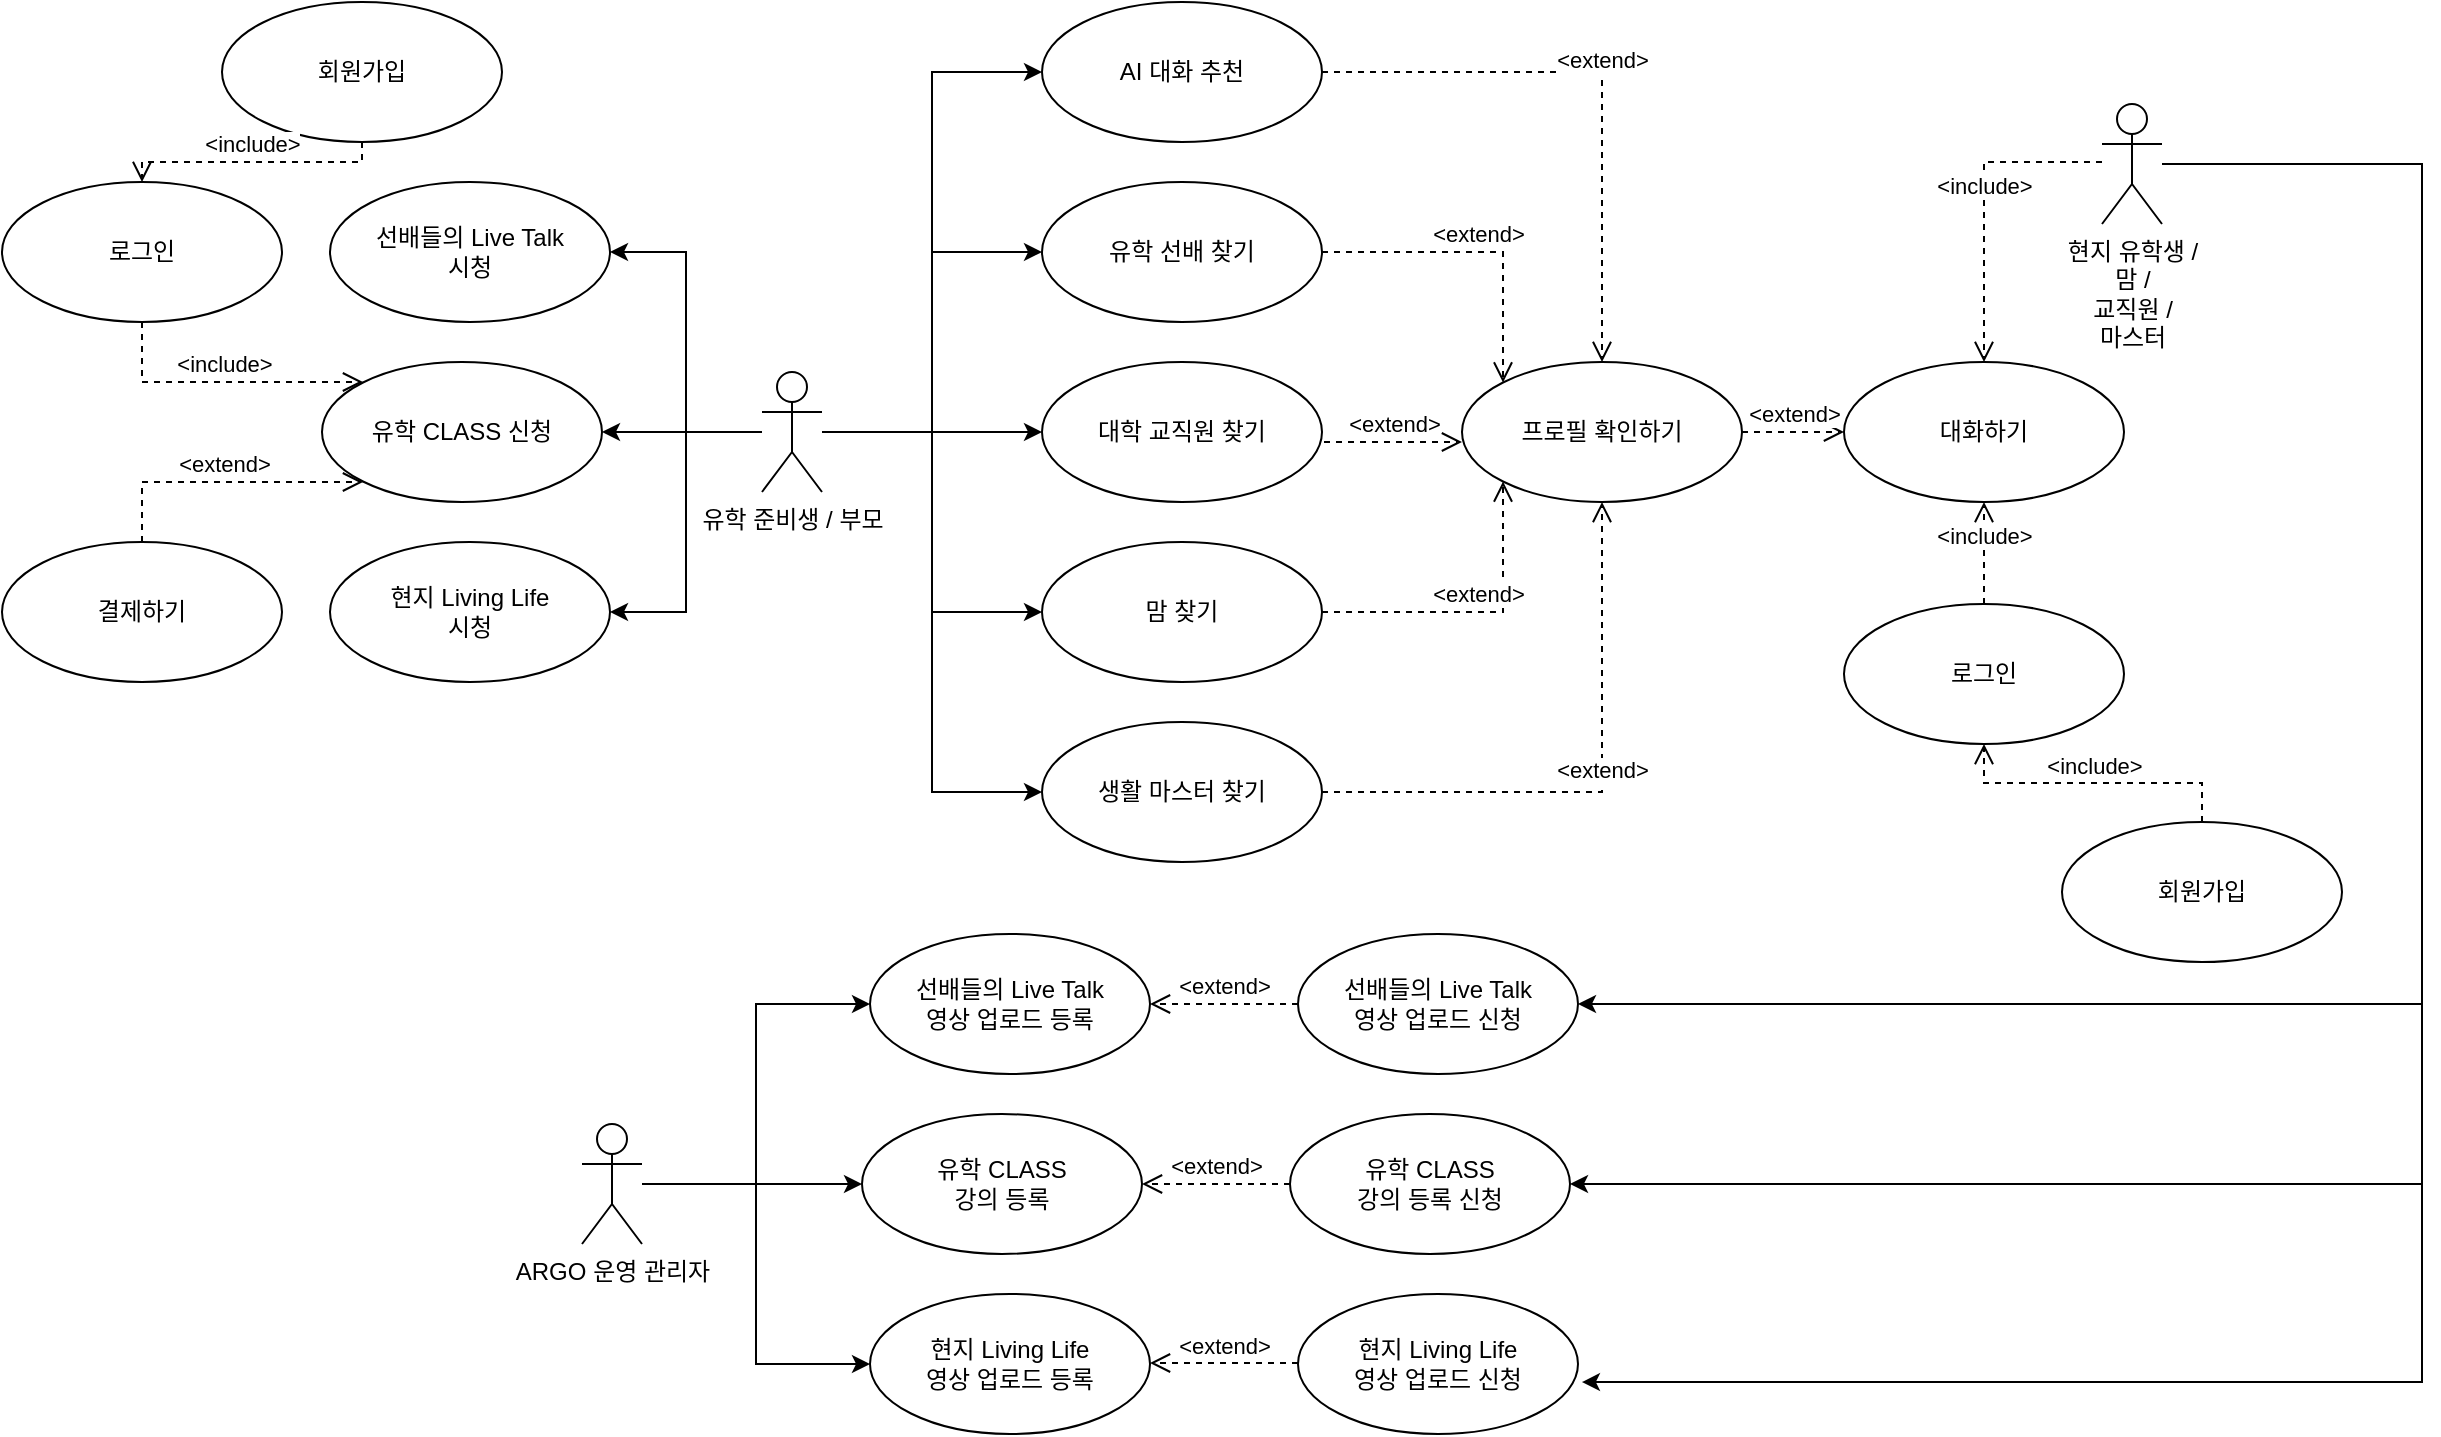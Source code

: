 <mxfile version="21.2.9" type="github">
  <diagram name="페이지-1" id="vJ2CU3Rfx78g7FYy2zwW">
    <mxGraphModel dx="1371" dy="804" grid="1" gridSize="10" guides="1" tooltips="1" connect="1" arrows="1" fold="1" page="1" pageScale="1" pageWidth="827" pageHeight="1169" math="0" shadow="0">
      <root>
        <mxCell id="0" />
        <mxCell id="1" parent="0" />
        <mxCell id="vowap7ELRqdRtD5AyxOH-68" style="edgeStyle=orthogonalEdgeStyle;rounded=0;orthogonalLoop=1;jettySize=auto;html=1;entryX=0;entryY=0.5;entryDx=0;entryDy=0;" edge="1" parent="1" source="vowap7ELRqdRtD5AyxOH-1" target="vowap7ELRqdRtD5AyxOH-3">
          <mxGeometry relative="1" as="geometry" />
        </mxCell>
        <mxCell id="vowap7ELRqdRtD5AyxOH-69" style="edgeStyle=orthogonalEdgeStyle;rounded=0;orthogonalLoop=1;jettySize=auto;html=1;entryX=0;entryY=0.5;entryDx=0;entryDy=0;" edge="1" parent="1" source="vowap7ELRqdRtD5AyxOH-1" target="vowap7ELRqdRtD5AyxOH-4">
          <mxGeometry relative="1" as="geometry" />
        </mxCell>
        <mxCell id="vowap7ELRqdRtD5AyxOH-70" style="edgeStyle=orthogonalEdgeStyle;rounded=0;orthogonalLoop=1;jettySize=auto;html=1;entryX=0;entryY=0.5;entryDx=0;entryDy=0;" edge="1" parent="1" source="vowap7ELRqdRtD5AyxOH-1" target="vowap7ELRqdRtD5AyxOH-5">
          <mxGeometry relative="1" as="geometry" />
        </mxCell>
        <mxCell id="vowap7ELRqdRtD5AyxOH-71" style="edgeStyle=orthogonalEdgeStyle;rounded=0;orthogonalLoop=1;jettySize=auto;html=1;entryX=0;entryY=0.5;entryDx=0;entryDy=0;" edge="1" parent="1" source="vowap7ELRqdRtD5AyxOH-1" target="vowap7ELRqdRtD5AyxOH-6">
          <mxGeometry relative="1" as="geometry" />
        </mxCell>
        <mxCell id="vowap7ELRqdRtD5AyxOH-72" style="edgeStyle=orthogonalEdgeStyle;rounded=0;orthogonalLoop=1;jettySize=auto;html=1;entryX=0;entryY=0.5;entryDx=0;entryDy=0;" edge="1" parent="1" source="vowap7ELRqdRtD5AyxOH-1" target="vowap7ELRqdRtD5AyxOH-7">
          <mxGeometry relative="1" as="geometry" />
        </mxCell>
        <mxCell id="vowap7ELRqdRtD5AyxOH-73" style="edgeStyle=orthogonalEdgeStyle;rounded=0;orthogonalLoop=1;jettySize=auto;html=1;entryX=1;entryY=0.5;entryDx=0;entryDy=0;" edge="1" parent="1" source="vowap7ELRqdRtD5AyxOH-1" target="vowap7ELRqdRtD5AyxOH-33">
          <mxGeometry relative="1" as="geometry" />
        </mxCell>
        <mxCell id="vowap7ELRqdRtD5AyxOH-74" style="edgeStyle=orthogonalEdgeStyle;rounded=0;orthogonalLoop=1;jettySize=auto;html=1;entryX=1;entryY=0.5;entryDx=0;entryDy=0;" edge="1" parent="1" source="vowap7ELRqdRtD5AyxOH-1" target="vowap7ELRqdRtD5AyxOH-40">
          <mxGeometry relative="1" as="geometry" />
        </mxCell>
        <mxCell id="vowap7ELRqdRtD5AyxOH-75" style="edgeStyle=orthogonalEdgeStyle;rounded=0;orthogonalLoop=1;jettySize=auto;html=1;entryX=1;entryY=0.5;entryDx=0;entryDy=0;" edge="1" parent="1" source="vowap7ELRqdRtD5AyxOH-1" target="vowap7ELRqdRtD5AyxOH-41">
          <mxGeometry relative="1" as="geometry" />
        </mxCell>
        <mxCell id="vowap7ELRqdRtD5AyxOH-1" value="유학 준비생 / 부모" style="shape=umlActor;verticalLabelPosition=bottom;verticalAlign=top;html=1;" vertex="1" parent="1">
          <mxGeometry x="630" y="245" width="30" height="60" as="geometry" />
        </mxCell>
        <mxCell id="vowap7ELRqdRtD5AyxOH-3" value="대학 교직원 찾기" style="ellipse;whiteSpace=wrap;html=1;" vertex="1" parent="1">
          <mxGeometry x="770" y="240" width="140" height="70" as="geometry" />
        </mxCell>
        <mxCell id="vowap7ELRqdRtD5AyxOH-4" value="AI 대화 추천" style="ellipse;whiteSpace=wrap;html=1;" vertex="1" parent="1">
          <mxGeometry x="770" y="60" width="140" height="70" as="geometry" />
        </mxCell>
        <mxCell id="vowap7ELRqdRtD5AyxOH-5" value="유학 선배 찾기" style="ellipse;whiteSpace=wrap;html=1;" vertex="1" parent="1">
          <mxGeometry x="770" y="150" width="140" height="70" as="geometry" />
        </mxCell>
        <mxCell id="vowap7ELRqdRtD5AyxOH-6" value="맘 찾기" style="ellipse;whiteSpace=wrap;html=1;" vertex="1" parent="1">
          <mxGeometry x="770" y="330" width="140" height="70" as="geometry" />
        </mxCell>
        <mxCell id="vowap7ELRqdRtD5AyxOH-7" value="생활 마스터 찾기" style="ellipse;whiteSpace=wrap;html=1;" vertex="1" parent="1">
          <mxGeometry x="770" y="420" width="140" height="70" as="geometry" />
        </mxCell>
        <mxCell id="vowap7ELRqdRtD5AyxOH-8" value="프로필 확인하기" style="ellipse;whiteSpace=wrap;html=1;" vertex="1" parent="1">
          <mxGeometry x="980" y="240" width="140" height="70" as="geometry" />
        </mxCell>
        <mxCell id="vowap7ELRqdRtD5AyxOH-9" value="대화하기" style="ellipse;whiteSpace=wrap;html=1;" vertex="1" parent="1">
          <mxGeometry x="1171" y="240" width="140" height="70" as="geometry" />
        </mxCell>
        <mxCell id="vowap7ELRqdRtD5AyxOH-10" value="로그인" style="ellipse;whiteSpace=wrap;html=1;" vertex="1" parent="1">
          <mxGeometry x="1171" y="361" width="140" height="70" as="geometry" />
        </mxCell>
        <mxCell id="vowap7ELRqdRtD5AyxOH-11" value="회원가입" style="ellipse;whiteSpace=wrap;html=1;" vertex="1" parent="1">
          <mxGeometry x="1280" y="470" width="140" height="70" as="geometry" />
        </mxCell>
        <mxCell id="vowap7ELRqdRtD5AyxOH-13" value="&amp;lt;extend&amp;gt;" style="html=1;verticalAlign=bottom;endArrow=open;dashed=1;endSize=8;edgeStyle=elbowEdgeStyle;elbow=vertical;curved=0;rounded=0;" edge="1" parent="1">
          <mxGeometry relative="1" as="geometry">
            <mxPoint x="911" y="280" as="sourcePoint" />
            <mxPoint x="980" y="280" as="targetPoint" />
          </mxGeometry>
        </mxCell>
        <mxCell id="vowap7ELRqdRtD5AyxOH-14" value="&amp;lt;extend&amp;gt;" style="html=1;verticalAlign=bottom;endArrow=open;dashed=1;endSize=8;edgeStyle=elbowEdgeStyle;elbow=vertical;curved=0;rounded=0;exitX=1;exitY=0.5;exitDx=0;exitDy=0;entryX=0;entryY=1;entryDx=0;entryDy=0;" edge="1" parent="1" source="vowap7ELRqdRtD5AyxOH-6" target="vowap7ELRqdRtD5AyxOH-8">
          <mxGeometry relative="1" as="geometry">
            <mxPoint x="921" y="290" as="sourcePoint" />
            <mxPoint x="990" y="300" as="targetPoint" />
            <Array as="points">
              <mxPoint x="960" y="365" />
            </Array>
          </mxGeometry>
        </mxCell>
        <mxCell id="vowap7ELRqdRtD5AyxOH-15" value="&amp;lt;extend&amp;gt;" style="html=1;verticalAlign=bottom;endArrow=open;dashed=1;endSize=8;edgeStyle=elbowEdgeStyle;elbow=vertical;curved=0;rounded=0;exitX=1;exitY=0.5;exitDx=0;exitDy=0;entryX=0.5;entryY=1;entryDx=0;entryDy=0;" edge="1" parent="1" source="vowap7ELRqdRtD5AyxOH-7" target="vowap7ELRqdRtD5AyxOH-8">
          <mxGeometry relative="1" as="geometry">
            <mxPoint x="920" y="375" as="sourcePoint" />
            <mxPoint x="1000" y="310" as="targetPoint" />
            <Array as="points">
              <mxPoint x="980" y="455" />
            </Array>
          </mxGeometry>
        </mxCell>
        <mxCell id="vowap7ELRqdRtD5AyxOH-16" value="&amp;lt;extend&amp;gt;" style="html=1;verticalAlign=bottom;endArrow=open;dashed=1;endSize=8;edgeStyle=elbowEdgeStyle;elbow=vertical;curved=0;rounded=0;exitX=1;exitY=0.5;exitDx=0;exitDy=0;entryX=0;entryY=0;entryDx=0;entryDy=0;" edge="1" parent="1" source="vowap7ELRqdRtD5AyxOH-5" target="vowap7ELRqdRtD5AyxOH-8">
          <mxGeometry relative="1" as="geometry">
            <mxPoint x="920" y="375" as="sourcePoint" />
            <mxPoint x="1011" y="310" as="targetPoint" />
            <Array as="points">
              <mxPoint x="960" y="185" />
            </Array>
          </mxGeometry>
        </mxCell>
        <mxCell id="vowap7ELRqdRtD5AyxOH-17" value="&amp;lt;extend&amp;gt;" style="html=1;verticalAlign=bottom;endArrow=open;dashed=1;endSize=8;edgeStyle=elbowEdgeStyle;elbow=vertical;curved=0;rounded=0;exitX=1;exitY=0.5;exitDx=0;exitDy=0;entryX=0.5;entryY=0;entryDx=0;entryDy=0;" edge="1" parent="1" source="vowap7ELRqdRtD5AyxOH-4" target="vowap7ELRqdRtD5AyxOH-8">
          <mxGeometry relative="1" as="geometry">
            <mxPoint x="920" y="195" as="sourcePoint" />
            <mxPoint x="1011" y="260" as="targetPoint" />
            <Array as="points">
              <mxPoint x="980" y="95" />
            </Array>
          </mxGeometry>
        </mxCell>
        <mxCell id="vowap7ELRqdRtD5AyxOH-18" value="&amp;lt;include&amp;gt;" style="html=1;verticalAlign=bottom;endArrow=open;dashed=1;endSize=8;edgeStyle=elbowEdgeStyle;elbow=vertical;curved=0;rounded=0;exitX=0.5;exitY=0;exitDx=0;exitDy=0;entryX=0.5;entryY=1;entryDx=0;entryDy=0;" edge="1" parent="1" source="vowap7ELRqdRtD5AyxOH-10" target="vowap7ELRqdRtD5AyxOH-9">
          <mxGeometry relative="1" as="geometry">
            <mxPoint x="921" y="290" as="sourcePoint" />
            <mxPoint x="990" y="290" as="targetPoint" />
          </mxGeometry>
        </mxCell>
        <mxCell id="vowap7ELRqdRtD5AyxOH-19" value="&amp;lt;include&amp;gt;" style="html=1;verticalAlign=bottom;endArrow=open;dashed=1;endSize=8;edgeStyle=elbowEdgeStyle;elbow=vertical;curved=0;rounded=0;entryX=0.5;entryY=1;entryDx=0;entryDy=0;exitX=0.5;exitY=0;exitDx=0;exitDy=0;" edge="1" parent="1" source="vowap7ELRqdRtD5AyxOH-11" target="vowap7ELRqdRtD5AyxOH-10">
          <mxGeometry relative="1" as="geometry">
            <mxPoint x="1240" y="470" as="sourcePoint" />
            <mxPoint x="1251" y="320" as="targetPoint" />
          </mxGeometry>
        </mxCell>
        <mxCell id="vowap7ELRqdRtD5AyxOH-22" value="&amp;lt;extend&amp;gt;" style="html=1;verticalAlign=bottom;endArrow=open;dashed=1;endSize=8;edgeStyle=elbowEdgeStyle;elbow=vertical;curved=0;rounded=0;exitX=1;exitY=0.5;exitDx=0;exitDy=0;entryX=0;entryY=0.5;entryDx=0;entryDy=0;" edge="1" parent="1" source="vowap7ELRqdRtD5AyxOH-8" target="vowap7ELRqdRtD5AyxOH-9">
          <mxGeometry relative="1" as="geometry">
            <mxPoint x="1130" y="274.5" as="sourcePoint" />
            <mxPoint x="1199" y="274.5" as="targetPoint" />
            <Array as="points">
              <mxPoint x="1140" y="275" />
            </Array>
          </mxGeometry>
        </mxCell>
        <mxCell id="vowap7ELRqdRtD5AyxOH-24" value="&amp;lt;include&amp;gt;" style="html=1;verticalAlign=bottom;endArrow=open;dashed=1;endSize=8;edgeStyle=elbowEdgeStyle;elbow=vertical;curved=0;rounded=0;entryX=0.5;entryY=0;entryDx=0;entryDy=0;" edge="1" parent="1" target="vowap7ELRqdRtD5AyxOH-9">
          <mxGeometry relative="1" as="geometry">
            <mxPoint x="1300" y="140" as="sourcePoint" />
            <mxPoint x="1370" y="370" as="targetPoint" />
            <Array as="points">
              <mxPoint x="1270" y="140" />
              <mxPoint x="1400" y="280" />
            </Array>
          </mxGeometry>
        </mxCell>
        <mxCell id="vowap7ELRqdRtD5AyxOH-64" style="edgeStyle=orthogonalEdgeStyle;rounded=0;orthogonalLoop=1;jettySize=auto;html=1;entryX=1;entryY=0.5;entryDx=0;entryDy=0;" edge="1" parent="1" source="vowap7ELRqdRtD5AyxOH-25" target="vowap7ELRqdRtD5AyxOH-45">
          <mxGeometry relative="1" as="geometry">
            <Array as="points">
              <mxPoint x="1460" y="141" />
              <mxPoint x="1460" y="561" />
            </Array>
          </mxGeometry>
        </mxCell>
        <mxCell id="vowap7ELRqdRtD5AyxOH-66" style="edgeStyle=orthogonalEdgeStyle;rounded=0;orthogonalLoop=1;jettySize=auto;html=1;entryX=1;entryY=0.5;entryDx=0;entryDy=0;" edge="1" parent="1" source="vowap7ELRqdRtD5AyxOH-25" target="vowap7ELRqdRtD5AyxOH-44">
          <mxGeometry relative="1" as="geometry">
            <Array as="points">
              <mxPoint x="1460" y="141" />
              <mxPoint x="1460" y="651" />
            </Array>
          </mxGeometry>
        </mxCell>
        <mxCell id="vowap7ELRqdRtD5AyxOH-67" style="edgeStyle=orthogonalEdgeStyle;rounded=0;orthogonalLoop=1;jettySize=auto;html=1;entryX=1.014;entryY=0.629;entryDx=0;entryDy=0;entryPerimeter=0;" edge="1" parent="1" source="vowap7ELRqdRtD5AyxOH-25" target="vowap7ELRqdRtD5AyxOH-46">
          <mxGeometry relative="1" as="geometry">
            <Array as="points">
              <mxPoint x="1460" y="141" />
              <mxPoint x="1460" y="750" />
            </Array>
          </mxGeometry>
        </mxCell>
        <mxCell id="vowap7ELRqdRtD5AyxOH-25" value="현지 유학생 /&lt;br&gt;맘 /&lt;br&gt;교직원 /&lt;br&gt;마스터" style="shape=umlActor;verticalLabelPosition=bottom;verticalAlign=top;html=1;" vertex="1" parent="1">
          <mxGeometry x="1300" y="111" width="30" height="60" as="geometry" />
        </mxCell>
        <mxCell id="vowap7ELRqdRtD5AyxOH-33" value="유학 CLASS 신청" style="ellipse;whiteSpace=wrap;html=1;" vertex="1" parent="1">
          <mxGeometry x="410" y="240" width="140" height="70" as="geometry" />
        </mxCell>
        <mxCell id="vowap7ELRqdRtD5AyxOH-34" value="로그인" style="ellipse;whiteSpace=wrap;html=1;" vertex="1" parent="1">
          <mxGeometry x="250" y="150" width="140" height="70" as="geometry" />
        </mxCell>
        <mxCell id="vowap7ELRqdRtD5AyxOH-35" value="&amp;lt;include&amp;gt;" style="html=1;verticalAlign=bottom;endArrow=open;dashed=1;endSize=8;edgeStyle=elbowEdgeStyle;elbow=vertical;curved=0;rounded=0;exitX=0.5;exitY=1;exitDx=0;exitDy=0;entryX=0;entryY=0;entryDx=0;entryDy=0;" edge="1" parent="1" source="vowap7ELRqdRtD5AyxOH-34" target="vowap7ELRqdRtD5AyxOH-33">
          <mxGeometry relative="1" as="geometry">
            <mxPoint x="920" y="465" as="sourcePoint" />
            <mxPoint x="1060" y="320" as="targetPoint" />
            <Array as="points">
              <mxPoint x="380" y="250" />
            </Array>
          </mxGeometry>
        </mxCell>
        <mxCell id="vowap7ELRqdRtD5AyxOH-36" value="회원가입" style="ellipse;whiteSpace=wrap;html=1;" vertex="1" parent="1">
          <mxGeometry x="360" y="60" width="140" height="70" as="geometry" />
        </mxCell>
        <mxCell id="vowap7ELRqdRtD5AyxOH-37" value="&amp;lt;extend&amp;gt;" style="html=1;verticalAlign=bottom;endArrow=open;dashed=1;endSize=8;edgeStyle=elbowEdgeStyle;elbow=vertical;curved=0;rounded=0;exitX=0.5;exitY=0;exitDx=0;exitDy=0;entryX=0;entryY=1;entryDx=0;entryDy=0;" edge="1" parent="1" source="vowap7ELRqdRtD5AyxOH-38" target="vowap7ELRqdRtD5AyxOH-33">
          <mxGeometry relative="1" as="geometry">
            <mxPoint x="260" y="341" as="sourcePoint" />
            <mxPoint x="260" y="290" as="targetPoint" />
            <Array as="points">
              <mxPoint x="370" y="300" />
            </Array>
          </mxGeometry>
        </mxCell>
        <mxCell id="vowap7ELRqdRtD5AyxOH-38" value="결제하기" style="ellipse;whiteSpace=wrap;html=1;" vertex="1" parent="1">
          <mxGeometry x="250" y="330" width="140" height="70" as="geometry" />
        </mxCell>
        <mxCell id="vowap7ELRqdRtD5AyxOH-39" value="&amp;lt;include&amp;gt;" style="html=1;verticalAlign=bottom;endArrow=open;dashed=1;endSize=8;edgeStyle=elbowEdgeStyle;elbow=vertical;curved=0;rounded=0;exitX=0.5;exitY=1;exitDx=0;exitDy=0;entryX=0.5;entryY=0;entryDx=0;entryDy=0;" edge="1" parent="1" source="vowap7ELRqdRtD5AyxOH-36" target="vowap7ELRqdRtD5AyxOH-34">
          <mxGeometry relative="1" as="geometry">
            <mxPoint x="330" y="227" as="sourcePoint" />
            <mxPoint x="420" y="262" as="targetPoint" />
            <Array as="points" />
          </mxGeometry>
        </mxCell>
        <mxCell id="vowap7ELRqdRtD5AyxOH-40" value="선배들의 Live Talk&lt;br&gt;시청" style="ellipse;whiteSpace=wrap;html=1;" vertex="1" parent="1">
          <mxGeometry x="414" y="150" width="140" height="70" as="geometry" />
        </mxCell>
        <mxCell id="vowap7ELRqdRtD5AyxOH-41" value="현지 Living Life&lt;br&gt;시청" style="ellipse;whiteSpace=wrap;html=1;" vertex="1" parent="1">
          <mxGeometry x="414" y="330" width="140" height="70" as="geometry" />
        </mxCell>
        <mxCell id="vowap7ELRqdRtD5AyxOH-44" value="유학 CLASS&lt;br&gt;강의 등록 신청" style="ellipse;whiteSpace=wrap;html=1;" vertex="1" parent="1">
          <mxGeometry x="894" y="616" width="140" height="70" as="geometry" />
        </mxCell>
        <mxCell id="vowap7ELRqdRtD5AyxOH-45" value="선배들의 Live Talk&lt;br&gt;영상 업로드 신청" style="ellipse;whiteSpace=wrap;html=1;" vertex="1" parent="1">
          <mxGeometry x="898" y="526" width="140" height="70" as="geometry" />
        </mxCell>
        <mxCell id="vowap7ELRqdRtD5AyxOH-46" value="현지 Living Life&lt;br&gt;영상 업로드 신청" style="ellipse;whiteSpace=wrap;html=1;" vertex="1" parent="1">
          <mxGeometry x="898" y="706" width="140" height="70" as="geometry" />
        </mxCell>
        <mxCell id="vowap7ELRqdRtD5AyxOH-54" value="유학 CLASS&lt;br&gt;강의 등록" style="ellipse;whiteSpace=wrap;html=1;" vertex="1" parent="1">
          <mxGeometry x="680" y="616" width="140" height="70" as="geometry" />
        </mxCell>
        <mxCell id="vowap7ELRqdRtD5AyxOH-55" value="선배들의 Live Talk&lt;br&gt;영상 업로드 등록" style="ellipse;whiteSpace=wrap;html=1;" vertex="1" parent="1">
          <mxGeometry x="684" y="526" width="140" height="70" as="geometry" />
        </mxCell>
        <mxCell id="vowap7ELRqdRtD5AyxOH-56" value="현지 Living Life&lt;br&gt;영상 업로드 등록" style="ellipse;whiteSpace=wrap;html=1;" vertex="1" parent="1">
          <mxGeometry x="684" y="706" width="140" height="70" as="geometry" />
        </mxCell>
        <mxCell id="vowap7ELRqdRtD5AyxOH-57" value="&amp;lt;extend&amp;gt;" style="html=1;verticalAlign=bottom;endArrow=open;dashed=1;endSize=8;edgeStyle=elbowEdgeStyle;elbow=vertical;curved=0;rounded=0;exitX=0;exitY=0.5;exitDx=0;exitDy=0;entryX=1;entryY=0.5;entryDx=0;entryDy=0;" edge="1" parent="1" source="vowap7ELRqdRtD5AyxOH-45" target="vowap7ELRqdRtD5AyxOH-55">
          <mxGeometry relative="1" as="geometry">
            <mxPoint x="920" y="465" as="sourcePoint" />
            <mxPoint x="1060" y="320" as="targetPoint" />
            <Array as="points">
              <mxPoint x="860" y="561" />
            </Array>
          </mxGeometry>
        </mxCell>
        <mxCell id="vowap7ELRqdRtD5AyxOH-58" value="&amp;lt;extend&amp;gt;" style="html=1;verticalAlign=bottom;endArrow=open;dashed=1;endSize=8;edgeStyle=elbowEdgeStyle;elbow=vertical;curved=0;rounded=0;exitX=0;exitY=0.5;exitDx=0;exitDy=0;entryX=1;entryY=0.5;entryDx=0;entryDy=0;" edge="1" parent="1" source="vowap7ELRqdRtD5AyxOH-44" target="vowap7ELRqdRtD5AyxOH-54">
          <mxGeometry relative="1" as="geometry">
            <mxPoint x="908" y="571" as="sourcePoint" />
            <mxPoint x="834" y="571" as="targetPoint" />
            <Array as="points">
              <mxPoint x="860" y="651" />
            </Array>
          </mxGeometry>
        </mxCell>
        <mxCell id="vowap7ELRqdRtD5AyxOH-59" value="&amp;lt;extend&amp;gt;" style="html=1;verticalAlign=bottom;endArrow=open;dashed=1;endSize=8;edgeStyle=elbowEdgeStyle;elbow=vertical;curved=0;rounded=0;exitX=0;exitY=0.5;exitDx=0;exitDy=0;entryX=1;entryY=0.5;entryDx=0;entryDy=0;" edge="1" parent="1">
          <mxGeometry relative="1" as="geometry">
            <mxPoint x="898" y="740.5" as="sourcePoint" />
            <mxPoint x="824" y="740.5" as="targetPoint" />
            <Array as="points">
              <mxPoint x="864" y="740.5" />
            </Array>
          </mxGeometry>
        </mxCell>
        <mxCell id="vowap7ELRqdRtD5AyxOH-61" style="edgeStyle=orthogonalEdgeStyle;rounded=0;orthogonalLoop=1;jettySize=auto;html=1;entryX=0;entryY=0.5;entryDx=0;entryDy=0;" edge="1" parent="1" source="vowap7ELRqdRtD5AyxOH-60" target="vowap7ELRqdRtD5AyxOH-55">
          <mxGeometry relative="1" as="geometry" />
        </mxCell>
        <mxCell id="vowap7ELRqdRtD5AyxOH-62" style="edgeStyle=orthogonalEdgeStyle;rounded=0;orthogonalLoop=1;jettySize=auto;html=1;" edge="1" parent="1" source="vowap7ELRqdRtD5AyxOH-60" target="vowap7ELRqdRtD5AyxOH-54">
          <mxGeometry relative="1" as="geometry" />
        </mxCell>
        <mxCell id="vowap7ELRqdRtD5AyxOH-63" style="edgeStyle=orthogonalEdgeStyle;rounded=0;orthogonalLoop=1;jettySize=auto;html=1;entryX=0;entryY=0.5;entryDx=0;entryDy=0;" edge="1" parent="1" source="vowap7ELRqdRtD5AyxOH-60" target="vowap7ELRqdRtD5AyxOH-56">
          <mxGeometry relative="1" as="geometry" />
        </mxCell>
        <mxCell id="vowap7ELRqdRtD5AyxOH-60" value="ARGO 운영 관리자" style="shape=umlActor;verticalLabelPosition=bottom;verticalAlign=top;html=1;" vertex="1" parent="1">
          <mxGeometry x="540" y="621" width="30" height="60" as="geometry" />
        </mxCell>
      </root>
    </mxGraphModel>
  </diagram>
</mxfile>
